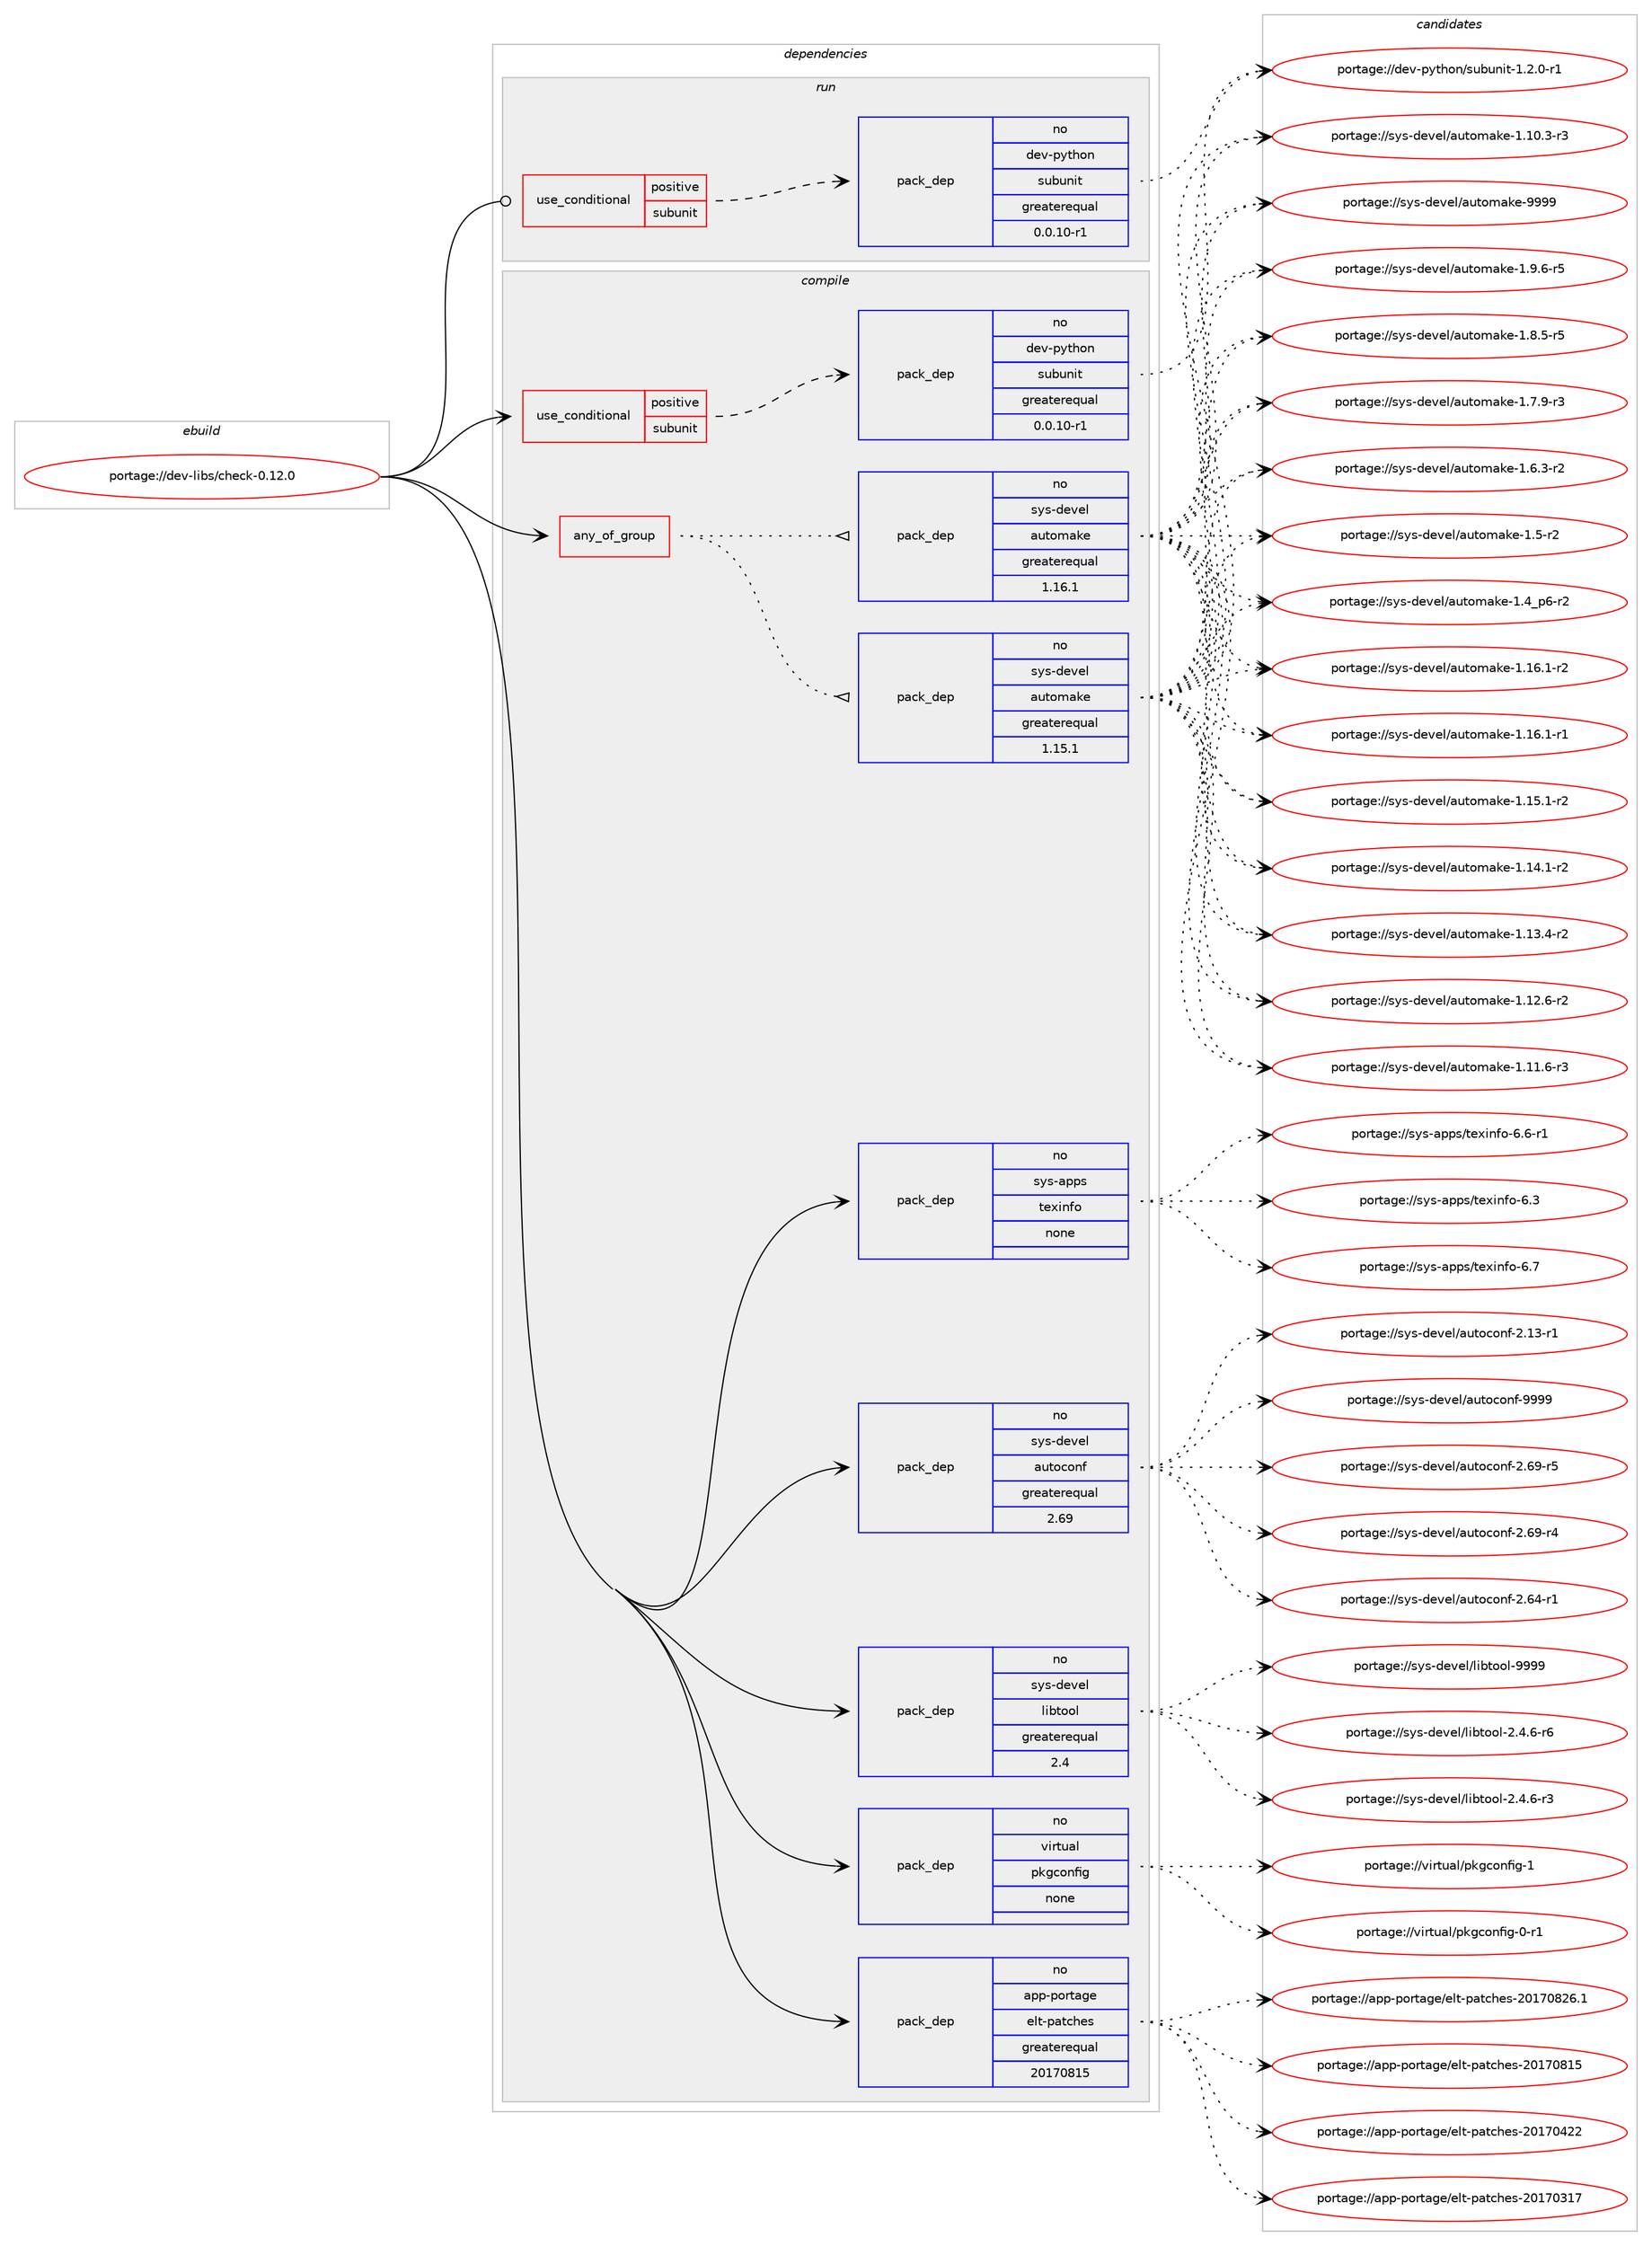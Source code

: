 digraph prolog {

# *************
# Graph options
# *************

newrank=true;
concentrate=true;
compound=true;
graph [rankdir=LR,fontname=Helvetica,fontsize=10,ranksep=1.5];#, ranksep=2.5, nodesep=0.2];
edge  [arrowhead=vee];
node  [fontname=Helvetica,fontsize=10];

# **********
# The ebuild
# **********

subgraph cluster_leftcol {
color=gray;
label=<<i>ebuild</i>>;
id [label="portage://dev-libs/check-0.12.0", color=red, width=4, href="../dev-libs/check-0.12.0.svg"];
}

# ****************
# The dependencies
# ****************

subgraph cluster_midcol {
color=gray;
label=<<i>dependencies</i>>;
subgraph cluster_compile {
fillcolor="#eeeeee";
style=filled;
label=<<i>compile</i>>;
subgraph any5135 {
dependency515886 [label=<<TABLE BORDER="0" CELLBORDER="1" CELLSPACING="0" CELLPADDING="4"><TR><TD CELLPADDING="10">any_of_group</TD></TR></TABLE>>, shape=none, color=red];subgraph pack384400 {
dependency515887 [label=<<TABLE BORDER="0" CELLBORDER="1" CELLSPACING="0" CELLPADDING="4" WIDTH="220"><TR><TD ROWSPAN="6" CELLPADDING="30">pack_dep</TD></TR><TR><TD WIDTH="110">no</TD></TR><TR><TD>sys-devel</TD></TR><TR><TD>automake</TD></TR><TR><TD>greaterequal</TD></TR><TR><TD>1.16.1</TD></TR></TABLE>>, shape=none, color=blue];
}
dependency515886:e -> dependency515887:w [weight=20,style="dotted",arrowhead="oinv"];
subgraph pack384401 {
dependency515888 [label=<<TABLE BORDER="0" CELLBORDER="1" CELLSPACING="0" CELLPADDING="4" WIDTH="220"><TR><TD ROWSPAN="6" CELLPADDING="30">pack_dep</TD></TR><TR><TD WIDTH="110">no</TD></TR><TR><TD>sys-devel</TD></TR><TR><TD>automake</TD></TR><TR><TD>greaterequal</TD></TR><TR><TD>1.15.1</TD></TR></TABLE>>, shape=none, color=blue];
}
dependency515886:e -> dependency515888:w [weight=20,style="dotted",arrowhead="oinv"];
}
id:e -> dependency515886:w [weight=20,style="solid",arrowhead="vee"];
subgraph cond126114 {
dependency515889 [label=<<TABLE BORDER="0" CELLBORDER="1" CELLSPACING="0" CELLPADDING="4"><TR><TD ROWSPAN="3" CELLPADDING="10">use_conditional</TD></TR><TR><TD>positive</TD></TR><TR><TD>subunit</TD></TR></TABLE>>, shape=none, color=red];
subgraph pack384402 {
dependency515890 [label=<<TABLE BORDER="0" CELLBORDER="1" CELLSPACING="0" CELLPADDING="4" WIDTH="220"><TR><TD ROWSPAN="6" CELLPADDING="30">pack_dep</TD></TR><TR><TD WIDTH="110">no</TD></TR><TR><TD>dev-python</TD></TR><TR><TD>subunit</TD></TR><TR><TD>greaterequal</TD></TR><TR><TD>0.0.10-r1</TD></TR></TABLE>>, shape=none, color=blue];
}
dependency515889:e -> dependency515890:w [weight=20,style="dashed",arrowhead="vee"];
}
id:e -> dependency515889:w [weight=20,style="solid",arrowhead="vee"];
subgraph pack384403 {
dependency515891 [label=<<TABLE BORDER="0" CELLBORDER="1" CELLSPACING="0" CELLPADDING="4" WIDTH="220"><TR><TD ROWSPAN="6" CELLPADDING="30">pack_dep</TD></TR><TR><TD WIDTH="110">no</TD></TR><TR><TD>app-portage</TD></TR><TR><TD>elt-patches</TD></TR><TR><TD>greaterequal</TD></TR><TR><TD>20170815</TD></TR></TABLE>>, shape=none, color=blue];
}
id:e -> dependency515891:w [weight=20,style="solid",arrowhead="vee"];
subgraph pack384404 {
dependency515892 [label=<<TABLE BORDER="0" CELLBORDER="1" CELLSPACING="0" CELLPADDING="4" WIDTH="220"><TR><TD ROWSPAN="6" CELLPADDING="30">pack_dep</TD></TR><TR><TD WIDTH="110">no</TD></TR><TR><TD>sys-apps</TD></TR><TR><TD>texinfo</TD></TR><TR><TD>none</TD></TR><TR><TD></TD></TR></TABLE>>, shape=none, color=blue];
}
id:e -> dependency515892:w [weight=20,style="solid",arrowhead="vee"];
subgraph pack384405 {
dependency515893 [label=<<TABLE BORDER="0" CELLBORDER="1" CELLSPACING="0" CELLPADDING="4" WIDTH="220"><TR><TD ROWSPAN="6" CELLPADDING="30">pack_dep</TD></TR><TR><TD WIDTH="110">no</TD></TR><TR><TD>sys-devel</TD></TR><TR><TD>autoconf</TD></TR><TR><TD>greaterequal</TD></TR><TR><TD>2.69</TD></TR></TABLE>>, shape=none, color=blue];
}
id:e -> dependency515893:w [weight=20,style="solid",arrowhead="vee"];
subgraph pack384406 {
dependency515894 [label=<<TABLE BORDER="0" CELLBORDER="1" CELLSPACING="0" CELLPADDING="4" WIDTH="220"><TR><TD ROWSPAN="6" CELLPADDING="30">pack_dep</TD></TR><TR><TD WIDTH="110">no</TD></TR><TR><TD>sys-devel</TD></TR><TR><TD>libtool</TD></TR><TR><TD>greaterequal</TD></TR><TR><TD>2.4</TD></TR></TABLE>>, shape=none, color=blue];
}
id:e -> dependency515894:w [weight=20,style="solid",arrowhead="vee"];
subgraph pack384407 {
dependency515895 [label=<<TABLE BORDER="0" CELLBORDER="1" CELLSPACING="0" CELLPADDING="4" WIDTH="220"><TR><TD ROWSPAN="6" CELLPADDING="30">pack_dep</TD></TR><TR><TD WIDTH="110">no</TD></TR><TR><TD>virtual</TD></TR><TR><TD>pkgconfig</TD></TR><TR><TD>none</TD></TR><TR><TD></TD></TR></TABLE>>, shape=none, color=blue];
}
id:e -> dependency515895:w [weight=20,style="solid",arrowhead="vee"];
}
subgraph cluster_compileandrun {
fillcolor="#eeeeee";
style=filled;
label=<<i>compile and run</i>>;
}
subgraph cluster_run {
fillcolor="#eeeeee";
style=filled;
label=<<i>run</i>>;
subgraph cond126115 {
dependency515896 [label=<<TABLE BORDER="0" CELLBORDER="1" CELLSPACING="0" CELLPADDING="4"><TR><TD ROWSPAN="3" CELLPADDING="10">use_conditional</TD></TR><TR><TD>positive</TD></TR><TR><TD>subunit</TD></TR></TABLE>>, shape=none, color=red];
subgraph pack384408 {
dependency515897 [label=<<TABLE BORDER="0" CELLBORDER="1" CELLSPACING="0" CELLPADDING="4" WIDTH="220"><TR><TD ROWSPAN="6" CELLPADDING="30">pack_dep</TD></TR><TR><TD WIDTH="110">no</TD></TR><TR><TD>dev-python</TD></TR><TR><TD>subunit</TD></TR><TR><TD>greaterequal</TD></TR><TR><TD>0.0.10-r1</TD></TR></TABLE>>, shape=none, color=blue];
}
dependency515896:e -> dependency515897:w [weight=20,style="dashed",arrowhead="vee"];
}
id:e -> dependency515896:w [weight=20,style="solid",arrowhead="odot"];
}
}

# **************
# The candidates
# **************

subgraph cluster_choices {
rank=same;
color=gray;
label=<<i>candidates</i>>;

subgraph choice384400 {
color=black;
nodesep=1;
choice115121115451001011181011084797117116111109971071014557575757 [label="portage://sys-devel/automake-9999", color=red, width=4,href="../sys-devel/automake-9999.svg"];
choice115121115451001011181011084797117116111109971071014549465746544511453 [label="portage://sys-devel/automake-1.9.6-r5", color=red, width=4,href="../sys-devel/automake-1.9.6-r5.svg"];
choice115121115451001011181011084797117116111109971071014549465646534511453 [label="portage://sys-devel/automake-1.8.5-r5", color=red, width=4,href="../sys-devel/automake-1.8.5-r5.svg"];
choice115121115451001011181011084797117116111109971071014549465546574511451 [label="portage://sys-devel/automake-1.7.9-r3", color=red, width=4,href="../sys-devel/automake-1.7.9-r3.svg"];
choice115121115451001011181011084797117116111109971071014549465446514511450 [label="portage://sys-devel/automake-1.6.3-r2", color=red, width=4,href="../sys-devel/automake-1.6.3-r2.svg"];
choice11512111545100101118101108479711711611110997107101454946534511450 [label="portage://sys-devel/automake-1.5-r2", color=red, width=4,href="../sys-devel/automake-1.5-r2.svg"];
choice115121115451001011181011084797117116111109971071014549465295112544511450 [label="portage://sys-devel/automake-1.4_p6-r2", color=red, width=4,href="../sys-devel/automake-1.4_p6-r2.svg"];
choice11512111545100101118101108479711711611110997107101454946495446494511450 [label="portage://sys-devel/automake-1.16.1-r2", color=red, width=4,href="../sys-devel/automake-1.16.1-r2.svg"];
choice11512111545100101118101108479711711611110997107101454946495446494511449 [label="portage://sys-devel/automake-1.16.1-r1", color=red, width=4,href="../sys-devel/automake-1.16.1-r1.svg"];
choice11512111545100101118101108479711711611110997107101454946495346494511450 [label="portage://sys-devel/automake-1.15.1-r2", color=red, width=4,href="../sys-devel/automake-1.15.1-r2.svg"];
choice11512111545100101118101108479711711611110997107101454946495246494511450 [label="portage://sys-devel/automake-1.14.1-r2", color=red, width=4,href="../sys-devel/automake-1.14.1-r2.svg"];
choice11512111545100101118101108479711711611110997107101454946495146524511450 [label="portage://sys-devel/automake-1.13.4-r2", color=red, width=4,href="../sys-devel/automake-1.13.4-r2.svg"];
choice11512111545100101118101108479711711611110997107101454946495046544511450 [label="portage://sys-devel/automake-1.12.6-r2", color=red, width=4,href="../sys-devel/automake-1.12.6-r2.svg"];
choice11512111545100101118101108479711711611110997107101454946494946544511451 [label="portage://sys-devel/automake-1.11.6-r3", color=red, width=4,href="../sys-devel/automake-1.11.6-r3.svg"];
choice11512111545100101118101108479711711611110997107101454946494846514511451 [label="portage://sys-devel/automake-1.10.3-r3", color=red, width=4,href="../sys-devel/automake-1.10.3-r3.svg"];
dependency515887:e -> choice115121115451001011181011084797117116111109971071014557575757:w [style=dotted,weight="100"];
dependency515887:e -> choice115121115451001011181011084797117116111109971071014549465746544511453:w [style=dotted,weight="100"];
dependency515887:e -> choice115121115451001011181011084797117116111109971071014549465646534511453:w [style=dotted,weight="100"];
dependency515887:e -> choice115121115451001011181011084797117116111109971071014549465546574511451:w [style=dotted,weight="100"];
dependency515887:e -> choice115121115451001011181011084797117116111109971071014549465446514511450:w [style=dotted,weight="100"];
dependency515887:e -> choice11512111545100101118101108479711711611110997107101454946534511450:w [style=dotted,weight="100"];
dependency515887:e -> choice115121115451001011181011084797117116111109971071014549465295112544511450:w [style=dotted,weight="100"];
dependency515887:e -> choice11512111545100101118101108479711711611110997107101454946495446494511450:w [style=dotted,weight="100"];
dependency515887:e -> choice11512111545100101118101108479711711611110997107101454946495446494511449:w [style=dotted,weight="100"];
dependency515887:e -> choice11512111545100101118101108479711711611110997107101454946495346494511450:w [style=dotted,weight="100"];
dependency515887:e -> choice11512111545100101118101108479711711611110997107101454946495246494511450:w [style=dotted,weight="100"];
dependency515887:e -> choice11512111545100101118101108479711711611110997107101454946495146524511450:w [style=dotted,weight="100"];
dependency515887:e -> choice11512111545100101118101108479711711611110997107101454946495046544511450:w [style=dotted,weight="100"];
dependency515887:e -> choice11512111545100101118101108479711711611110997107101454946494946544511451:w [style=dotted,weight="100"];
dependency515887:e -> choice11512111545100101118101108479711711611110997107101454946494846514511451:w [style=dotted,weight="100"];
}
subgraph choice384401 {
color=black;
nodesep=1;
choice115121115451001011181011084797117116111109971071014557575757 [label="portage://sys-devel/automake-9999", color=red, width=4,href="../sys-devel/automake-9999.svg"];
choice115121115451001011181011084797117116111109971071014549465746544511453 [label="portage://sys-devel/automake-1.9.6-r5", color=red, width=4,href="../sys-devel/automake-1.9.6-r5.svg"];
choice115121115451001011181011084797117116111109971071014549465646534511453 [label="portage://sys-devel/automake-1.8.5-r5", color=red, width=4,href="../sys-devel/automake-1.8.5-r5.svg"];
choice115121115451001011181011084797117116111109971071014549465546574511451 [label="portage://sys-devel/automake-1.7.9-r3", color=red, width=4,href="../sys-devel/automake-1.7.9-r3.svg"];
choice115121115451001011181011084797117116111109971071014549465446514511450 [label="portage://sys-devel/automake-1.6.3-r2", color=red, width=4,href="../sys-devel/automake-1.6.3-r2.svg"];
choice11512111545100101118101108479711711611110997107101454946534511450 [label="portage://sys-devel/automake-1.5-r2", color=red, width=4,href="../sys-devel/automake-1.5-r2.svg"];
choice115121115451001011181011084797117116111109971071014549465295112544511450 [label="portage://sys-devel/automake-1.4_p6-r2", color=red, width=4,href="../sys-devel/automake-1.4_p6-r2.svg"];
choice11512111545100101118101108479711711611110997107101454946495446494511450 [label="portage://sys-devel/automake-1.16.1-r2", color=red, width=4,href="../sys-devel/automake-1.16.1-r2.svg"];
choice11512111545100101118101108479711711611110997107101454946495446494511449 [label="portage://sys-devel/automake-1.16.1-r1", color=red, width=4,href="../sys-devel/automake-1.16.1-r1.svg"];
choice11512111545100101118101108479711711611110997107101454946495346494511450 [label="portage://sys-devel/automake-1.15.1-r2", color=red, width=4,href="../sys-devel/automake-1.15.1-r2.svg"];
choice11512111545100101118101108479711711611110997107101454946495246494511450 [label="portage://sys-devel/automake-1.14.1-r2", color=red, width=4,href="../sys-devel/automake-1.14.1-r2.svg"];
choice11512111545100101118101108479711711611110997107101454946495146524511450 [label="portage://sys-devel/automake-1.13.4-r2", color=red, width=4,href="../sys-devel/automake-1.13.4-r2.svg"];
choice11512111545100101118101108479711711611110997107101454946495046544511450 [label="portage://sys-devel/automake-1.12.6-r2", color=red, width=4,href="../sys-devel/automake-1.12.6-r2.svg"];
choice11512111545100101118101108479711711611110997107101454946494946544511451 [label="portage://sys-devel/automake-1.11.6-r3", color=red, width=4,href="../sys-devel/automake-1.11.6-r3.svg"];
choice11512111545100101118101108479711711611110997107101454946494846514511451 [label="portage://sys-devel/automake-1.10.3-r3", color=red, width=4,href="../sys-devel/automake-1.10.3-r3.svg"];
dependency515888:e -> choice115121115451001011181011084797117116111109971071014557575757:w [style=dotted,weight="100"];
dependency515888:e -> choice115121115451001011181011084797117116111109971071014549465746544511453:w [style=dotted,weight="100"];
dependency515888:e -> choice115121115451001011181011084797117116111109971071014549465646534511453:w [style=dotted,weight="100"];
dependency515888:e -> choice115121115451001011181011084797117116111109971071014549465546574511451:w [style=dotted,weight="100"];
dependency515888:e -> choice115121115451001011181011084797117116111109971071014549465446514511450:w [style=dotted,weight="100"];
dependency515888:e -> choice11512111545100101118101108479711711611110997107101454946534511450:w [style=dotted,weight="100"];
dependency515888:e -> choice115121115451001011181011084797117116111109971071014549465295112544511450:w [style=dotted,weight="100"];
dependency515888:e -> choice11512111545100101118101108479711711611110997107101454946495446494511450:w [style=dotted,weight="100"];
dependency515888:e -> choice11512111545100101118101108479711711611110997107101454946495446494511449:w [style=dotted,weight="100"];
dependency515888:e -> choice11512111545100101118101108479711711611110997107101454946495346494511450:w [style=dotted,weight="100"];
dependency515888:e -> choice11512111545100101118101108479711711611110997107101454946495246494511450:w [style=dotted,weight="100"];
dependency515888:e -> choice11512111545100101118101108479711711611110997107101454946495146524511450:w [style=dotted,weight="100"];
dependency515888:e -> choice11512111545100101118101108479711711611110997107101454946495046544511450:w [style=dotted,weight="100"];
dependency515888:e -> choice11512111545100101118101108479711711611110997107101454946494946544511451:w [style=dotted,weight="100"];
dependency515888:e -> choice11512111545100101118101108479711711611110997107101454946494846514511451:w [style=dotted,weight="100"];
}
subgraph choice384402 {
color=black;
nodesep=1;
choice1001011184511212111610411111047115117981171101051164549465046484511449 [label="portage://dev-python/subunit-1.2.0-r1", color=red, width=4,href="../dev-python/subunit-1.2.0-r1.svg"];
dependency515890:e -> choice1001011184511212111610411111047115117981171101051164549465046484511449:w [style=dotted,weight="100"];
}
subgraph choice384403 {
color=black;
nodesep=1;
choice971121124511211111411697103101471011081164511297116991041011154550484955485650544649 [label="portage://app-portage/elt-patches-20170826.1", color=red, width=4,href="../app-portage/elt-patches-20170826.1.svg"];
choice97112112451121111141169710310147101108116451129711699104101115455048495548564953 [label="portage://app-portage/elt-patches-20170815", color=red, width=4,href="../app-portage/elt-patches-20170815.svg"];
choice97112112451121111141169710310147101108116451129711699104101115455048495548525050 [label="portage://app-portage/elt-patches-20170422", color=red, width=4,href="../app-portage/elt-patches-20170422.svg"];
choice97112112451121111141169710310147101108116451129711699104101115455048495548514955 [label="portage://app-portage/elt-patches-20170317", color=red, width=4,href="../app-portage/elt-patches-20170317.svg"];
dependency515891:e -> choice971121124511211111411697103101471011081164511297116991041011154550484955485650544649:w [style=dotted,weight="100"];
dependency515891:e -> choice97112112451121111141169710310147101108116451129711699104101115455048495548564953:w [style=dotted,weight="100"];
dependency515891:e -> choice97112112451121111141169710310147101108116451129711699104101115455048495548525050:w [style=dotted,weight="100"];
dependency515891:e -> choice97112112451121111141169710310147101108116451129711699104101115455048495548514955:w [style=dotted,weight="100"];
}
subgraph choice384404 {
color=black;
nodesep=1;
choice11512111545971121121154711610112010511010211145544655 [label="portage://sys-apps/texinfo-6.7", color=red, width=4,href="../sys-apps/texinfo-6.7.svg"];
choice115121115459711211211547116101120105110102111455446544511449 [label="portage://sys-apps/texinfo-6.6-r1", color=red, width=4,href="../sys-apps/texinfo-6.6-r1.svg"];
choice11512111545971121121154711610112010511010211145544651 [label="portage://sys-apps/texinfo-6.3", color=red, width=4,href="../sys-apps/texinfo-6.3.svg"];
dependency515892:e -> choice11512111545971121121154711610112010511010211145544655:w [style=dotted,weight="100"];
dependency515892:e -> choice115121115459711211211547116101120105110102111455446544511449:w [style=dotted,weight="100"];
dependency515892:e -> choice11512111545971121121154711610112010511010211145544651:w [style=dotted,weight="100"];
}
subgraph choice384405 {
color=black;
nodesep=1;
choice115121115451001011181011084797117116111991111101024557575757 [label="portage://sys-devel/autoconf-9999", color=red, width=4,href="../sys-devel/autoconf-9999.svg"];
choice1151211154510010111810110847971171161119911111010245504654574511453 [label="portage://sys-devel/autoconf-2.69-r5", color=red, width=4,href="../sys-devel/autoconf-2.69-r5.svg"];
choice1151211154510010111810110847971171161119911111010245504654574511452 [label="portage://sys-devel/autoconf-2.69-r4", color=red, width=4,href="../sys-devel/autoconf-2.69-r4.svg"];
choice1151211154510010111810110847971171161119911111010245504654524511449 [label="portage://sys-devel/autoconf-2.64-r1", color=red, width=4,href="../sys-devel/autoconf-2.64-r1.svg"];
choice1151211154510010111810110847971171161119911111010245504649514511449 [label="portage://sys-devel/autoconf-2.13-r1", color=red, width=4,href="../sys-devel/autoconf-2.13-r1.svg"];
dependency515893:e -> choice115121115451001011181011084797117116111991111101024557575757:w [style=dotted,weight="100"];
dependency515893:e -> choice1151211154510010111810110847971171161119911111010245504654574511453:w [style=dotted,weight="100"];
dependency515893:e -> choice1151211154510010111810110847971171161119911111010245504654574511452:w [style=dotted,weight="100"];
dependency515893:e -> choice1151211154510010111810110847971171161119911111010245504654524511449:w [style=dotted,weight="100"];
dependency515893:e -> choice1151211154510010111810110847971171161119911111010245504649514511449:w [style=dotted,weight="100"];
}
subgraph choice384406 {
color=black;
nodesep=1;
choice1151211154510010111810110847108105981161111111084557575757 [label="portage://sys-devel/libtool-9999", color=red, width=4,href="../sys-devel/libtool-9999.svg"];
choice1151211154510010111810110847108105981161111111084550465246544511454 [label="portage://sys-devel/libtool-2.4.6-r6", color=red, width=4,href="../sys-devel/libtool-2.4.6-r6.svg"];
choice1151211154510010111810110847108105981161111111084550465246544511451 [label="portage://sys-devel/libtool-2.4.6-r3", color=red, width=4,href="../sys-devel/libtool-2.4.6-r3.svg"];
dependency515894:e -> choice1151211154510010111810110847108105981161111111084557575757:w [style=dotted,weight="100"];
dependency515894:e -> choice1151211154510010111810110847108105981161111111084550465246544511454:w [style=dotted,weight="100"];
dependency515894:e -> choice1151211154510010111810110847108105981161111111084550465246544511451:w [style=dotted,weight="100"];
}
subgraph choice384407 {
color=black;
nodesep=1;
choice1181051141161179710847112107103991111101021051034549 [label="portage://virtual/pkgconfig-1", color=red, width=4,href="../virtual/pkgconfig-1.svg"];
choice11810511411611797108471121071039911111010210510345484511449 [label="portage://virtual/pkgconfig-0-r1", color=red, width=4,href="../virtual/pkgconfig-0-r1.svg"];
dependency515895:e -> choice1181051141161179710847112107103991111101021051034549:w [style=dotted,weight="100"];
dependency515895:e -> choice11810511411611797108471121071039911111010210510345484511449:w [style=dotted,weight="100"];
}
subgraph choice384408 {
color=black;
nodesep=1;
choice1001011184511212111610411111047115117981171101051164549465046484511449 [label="portage://dev-python/subunit-1.2.0-r1", color=red, width=4,href="../dev-python/subunit-1.2.0-r1.svg"];
dependency515897:e -> choice1001011184511212111610411111047115117981171101051164549465046484511449:w [style=dotted,weight="100"];
}
}

}
